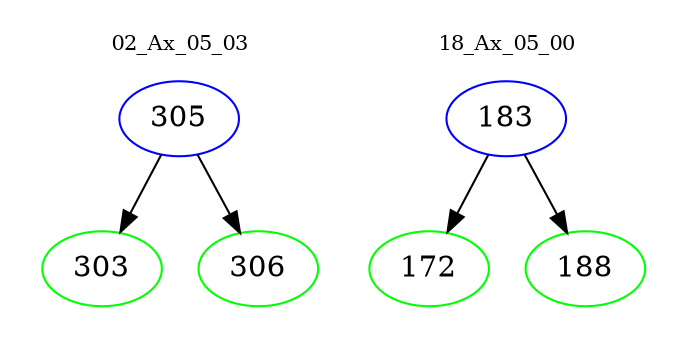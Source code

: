 digraph{
subgraph cluster_0 {
color = white
label = "02_Ax_05_03";
fontsize=10;
T0_305 [label="305", color="blue"]
T0_305 -> T0_303 [color="black"]
T0_303 [label="303", color="green"]
T0_305 -> T0_306 [color="black"]
T0_306 [label="306", color="green"]
}
subgraph cluster_1 {
color = white
label = "18_Ax_05_00";
fontsize=10;
T1_183 [label="183", color="blue"]
T1_183 -> T1_172 [color="black"]
T1_172 [label="172", color="green"]
T1_183 -> T1_188 [color="black"]
T1_188 [label="188", color="green"]
}
}
